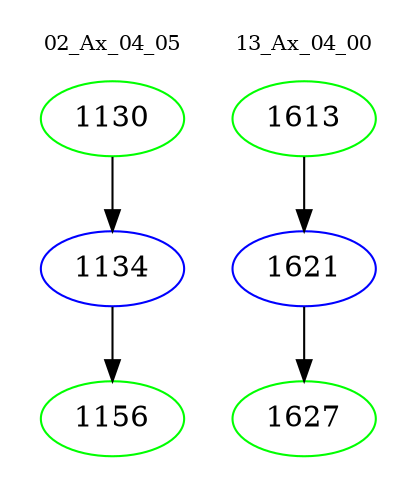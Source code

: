 digraph{
subgraph cluster_0 {
color = white
label = "02_Ax_04_05";
fontsize=10;
T0_1130 [label="1130", color="green"]
T0_1130 -> T0_1134 [color="black"]
T0_1134 [label="1134", color="blue"]
T0_1134 -> T0_1156 [color="black"]
T0_1156 [label="1156", color="green"]
}
subgraph cluster_1 {
color = white
label = "13_Ax_04_00";
fontsize=10;
T1_1613 [label="1613", color="green"]
T1_1613 -> T1_1621 [color="black"]
T1_1621 [label="1621", color="blue"]
T1_1621 -> T1_1627 [color="black"]
T1_1627 [label="1627", color="green"]
}
}
